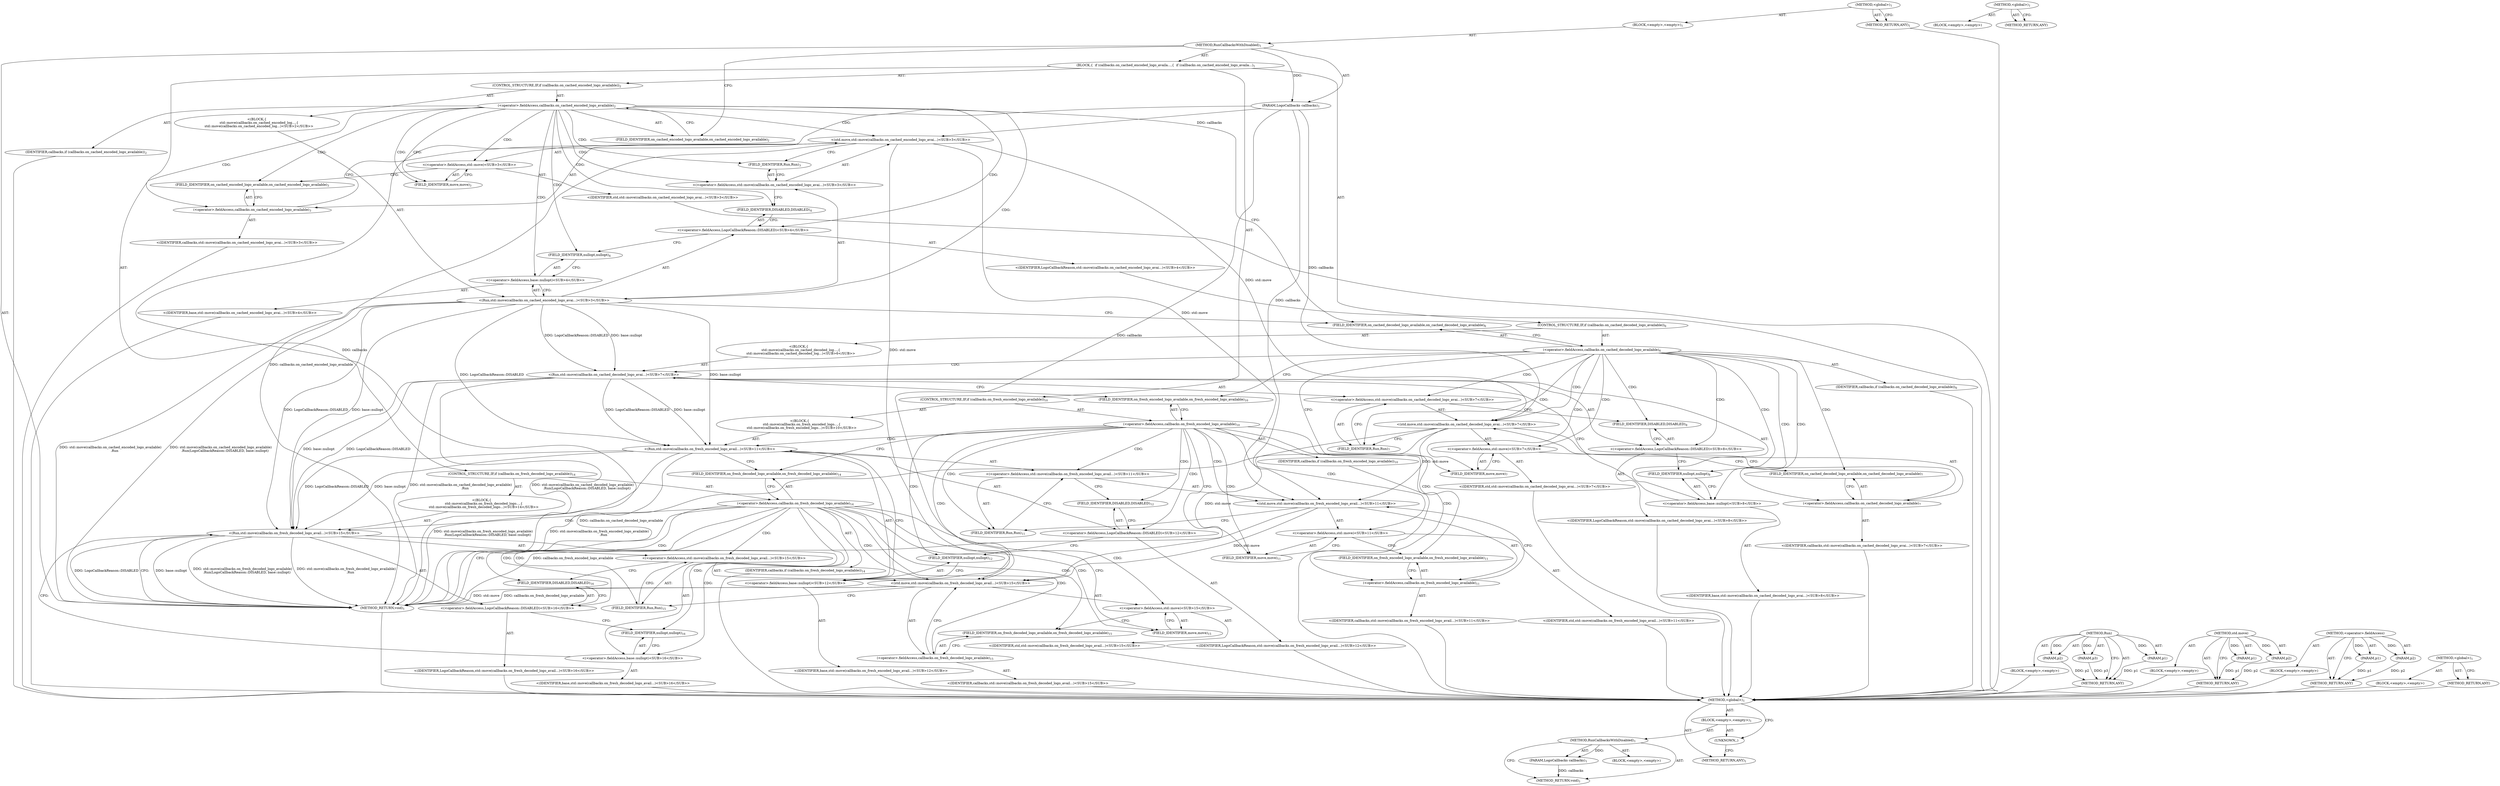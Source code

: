 digraph "&lt;global&gt;" {
vulnerable_6 [label=<(METHOD,&lt;global&gt;)<SUB>1</SUB>>];
vulnerable_7 [label=<(BLOCK,&lt;empty&gt;,&lt;empty&gt;)<SUB>1</SUB>>];
vulnerable_8 [label=<(METHOD,RunCallbacksWithDisabled)<SUB>1</SUB>>];
vulnerable_9 [label=<(PARAM,LogoCallbacks callbacks)<SUB>1</SUB>>];
vulnerable_10 [label=<(BLOCK,{
  if (callbacks.on_cached_encoded_logo_availa...,{
  if (callbacks.on_cached_encoded_logo_availa...)<SUB>1</SUB>>];
vulnerable_11 [label=<(CONTROL_STRUCTURE,IF,if (callbacks.on_cached_encoded_logo_available))<SUB>2</SUB>>];
vulnerable_12 [label=<(&lt;operator&gt;.fieldAccess,callbacks.on_cached_encoded_logo_available)<SUB>2</SUB>>];
vulnerable_13 [label=<(IDENTIFIER,callbacks,if (callbacks.on_cached_encoded_logo_available))<SUB>2</SUB>>];
vulnerable_14 [label=<(FIELD_IDENTIFIER,on_cached_encoded_logo_available,on_cached_encoded_logo_available)<SUB>2</SUB>>];
vulnerable_15 [label="<(BLOCK,{
    std::move(callbacks.on_cached_encoded_log...,{
    std::move(callbacks.on_cached_encoded_log...)<SUB>2</SUB>>"];
vulnerable_16 [label="<(Run,std::move(callbacks.on_cached_encoded_logo_avai...)<SUB>3</SUB>>"];
vulnerable_17 [label="<(&lt;operator&gt;.fieldAccess,std::move(callbacks.on_cached_encoded_logo_avai...)<SUB>3</SUB>>"];
vulnerable_18 [label="<(std.move,std::move(callbacks.on_cached_encoded_logo_avai...)<SUB>3</SUB>>"];
vulnerable_19 [label="<(&lt;operator&gt;.fieldAccess,std::move)<SUB>3</SUB>>"];
vulnerable_20 [label="<(IDENTIFIER,std,std::move(callbacks.on_cached_encoded_logo_avai...)<SUB>3</SUB>>"];
vulnerable_21 [label=<(FIELD_IDENTIFIER,move,move)<SUB>3</SUB>>];
vulnerable_22 [label=<(&lt;operator&gt;.fieldAccess,callbacks.on_cached_encoded_logo_available)<SUB>3</SUB>>];
vulnerable_23 [label="<(IDENTIFIER,callbacks,std::move(callbacks.on_cached_encoded_logo_avai...)<SUB>3</SUB>>"];
vulnerable_24 [label=<(FIELD_IDENTIFIER,on_cached_encoded_logo_available,on_cached_encoded_logo_available)<SUB>3</SUB>>];
vulnerable_25 [label=<(FIELD_IDENTIFIER,Run,Run)<SUB>3</SUB>>];
vulnerable_26 [label="<(&lt;operator&gt;.fieldAccess,LogoCallbackReason::DISABLED)<SUB>4</SUB>>"];
vulnerable_27 [label="<(IDENTIFIER,LogoCallbackReason,std::move(callbacks.on_cached_encoded_logo_avai...)<SUB>4</SUB>>"];
vulnerable_28 [label=<(FIELD_IDENTIFIER,DISABLED,DISABLED)<SUB>4</SUB>>];
vulnerable_29 [label="<(&lt;operator&gt;.fieldAccess,base::nullopt)<SUB>4</SUB>>"];
vulnerable_30 [label="<(IDENTIFIER,base,std::move(callbacks.on_cached_encoded_logo_avai...)<SUB>4</SUB>>"];
vulnerable_31 [label=<(FIELD_IDENTIFIER,nullopt,nullopt)<SUB>4</SUB>>];
vulnerable_32 [label=<(CONTROL_STRUCTURE,IF,if (callbacks.on_cached_decoded_logo_available))<SUB>6</SUB>>];
vulnerable_33 [label=<(&lt;operator&gt;.fieldAccess,callbacks.on_cached_decoded_logo_available)<SUB>6</SUB>>];
vulnerable_34 [label=<(IDENTIFIER,callbacks,if (callbacks.on_cached_decoded_logo_available))<SUB>6</SUB>>];
vulnerable_35 [label=<(FIELD_IDENTIFIER,on_cached_decoded_logo_available,on_cached_decoded_logo_available)<SUB>6</SUB>>];
vulnerable_36 [label="<(BLOCK,{
    std::move(callbacks.on_cached_decoded_log...,{
    std::move(callbacks.on_cached_decoded_log...)<SUB>6</SUB>>"];
vulnerable_37 [label="<(Run,std::move(callbacks.on_cached_decoded_logo_avai...)<SUB>7</SUB>>"];
vulnerable_38 [label="<(&lt;operator&gt;.fieldAccess,std::move(callbacks.on_cached_decoded_logo_avai...)<SUB>7</SUB>>"];
vulnerable_39 [label="<(std.move,std::move(callbacks.on_cached_decoded_logo_avai...)<SUB>7</SUB>>"];
vulnerable_40 [label="<(&lt;operator&gt;.fieldAccess,std::move)<SUB>7</SUB>>"];
vulnerable_41 [label="<(IDENTIFIER,std,std::move(callbacks.on_cached_decoded_logo_avai...)<SUB>7</SUB>>"];
vulnerable_42 [label=<(FIELD_IDENTIFIER,move,move)<SUB>7</SUB>>];
vulnerable_43 [label=<(&lt;operator&gt;.fieldAccess,callbacks.on_cached_decoded_logo_available)<SUB>7</SUB>>];
vulnerable_44 [label="<(IDENTIFIER,callbacks,std::move(callbacks.on_cached_decoded_logo_avai...)<SUB>7</SUB>>"];
vulnerable_45 [label=<(FIELD_IDENTIFIER,on_cached_decoded_logo_available,on_cached_decoded_logo_available)<SUB>7</SUB>>];
vulnerable_46 [label=<(FIELD_IDENTIFIER,Run,Run)<SUB>7</SUB>>];
vulnerable_47 [label="<(&lt;operator&gt;.fieldAccess,LogoCallbackReason::DISABLED)<SUB>8</SUB>>"];
vulnerable_48 [label="<(IDENTIFIER,LogoCallbackReason,std::move(callbacks.on_cached_decoded_logo_avai...)<SUB>8</SUB>>"];
vulnerable_49 [label=<(FIELD_IDENTIFIER,DISABLED,DISABLED)<SUB>8</SUB>>];
vulnerable_50 [label="<(&lt;operator&gt;.fieldAccess,base::nullopt)<SUB>8</SUB>>"];
vulnerable_51 [label="<(IDENTIFIER,base,std::move(callbacks.on_cached_decoded_logo_avai...)<SUB>8</SUB>>"];
vulnerable_52 [label=<(FIELD_IDENTIFIER,nullopt,nullopt)<SUB>8</SUB>>];
vulnerable_53 [label=<(CONTROL_STRUCTURE,IF,if (callbacks.on_fresh_encoded_logo_available))<SUB>10</SUB>>];
vulnerable_54 [label=<(&lt;operator&gt;.fieldAccess,callbacks.on_fresh_encoded_logo_available)<SUB>10</SUB>>];
vulnerable_55 [label=<(IDENTIFIER,callbacks,if (callbacks.on_fresh_encoded_logo_available))<SUB>10</SUB>>];
vulnerable_56 [label=<(FIELD_IDENTIFIER,on_fresh_encoded_logo_available,on_fresh_encoded_logo_available)<SUB>10</SUB>>];
vulnerable_57 [label="<(BLOCK,{
    std::move(callbacks.on_fresh_encoded_logo...,{
    std::move(callbacks.on_fresh_encoded_logo...)<SUB>10</SUB>>"];
vulnerable_58 [label="<(Run,std::move(callbacks.on_fresh_encoded_logo_avail...)<SUB>11</SUB>>"];
vulnerable_59 [label="<(&lt;operator&gt;.fieldAccess,std::move(callbacks.on_fresh_encoded_logo_avail...)<SUB>11</SUB>>"];
vulnerable_60 [label="<(std.move,std::move(callbacks.on_fresh_encoded_logo_avail...)<SUB>11</SUB>>"];
vulnerable_61 [label="<(&lt;operator&gt;.fieldAccess,std::move)<SUB>11</SUB>>"];
vulnerable_62 [label="<(IDENTIFIER,std,std::move(callbacks.on_fresh_encoded_logo_avail...)<SUB>11</SUB>>"];
vulnerable_63 [label=<(FIELD_IDENTIFIER,move,move)<SUB>11</SUB>>];
vulnerable_64 [label=<(&lt;operator&gt;.fieldAccess,callbacks.on_fresh_encoded_logo_available)<SUB>11</SUB>>];
vulnerable_65 [label="<(IDENTIFIER,callbacks,std::move(callbacks.on_fresh_encoded_logo_avail...)<SUB>11</SUB>>"];
vulnerable_66 [label=<(FIELD_IDENTIFIER,on_fresh_encoded_logo_available,on_fresh_encoded_logo_available)<SUB>11</SUB>>];
vulnerable_67 [label=<(FIELD_IDENTIFIER,Run,Run)<SUB>11</SUB>>];
vulnerable_68 [label="<(&lt;operator&gt;.fieldAccess,LogoCallbackReason::DISABLED)<SUB>12</SUB>>"];
vulnerable_69 [label="<(IDENTIFIER,LogoCallbackReason,std::move(callbacks.on_fresh_encoded_logo_avail...)<SUB>12</SUB>>"];
vulnerable_70 [label=<(FIELD_IDENTIFIER,DISABLED,DISABLED)<SUB>12</SUB>>];
vulnerable_71 [label="<(&lt;operator&gt;.fieldAccess,base::nullopt)<SUB>12</SUB>>"];
vulnerable_72 [label="<(IDENTIFIER,base,std::move(callbacks.on_fresh_encoded_logo_avail...)<SUB>12</SUB>>"];
vulnerable_73 [label=<(FIELD_IDENTIFIER,nullopt,nullopt)<SUB>12</SUB>>];
vulnerable_74 [label=<(CONTROL_STRUCTURE,IF,if (callbacks.on_fresh_decoded_logo_available))<SUB>14</SUB>>];
vulnerable_75 [label=<(&lt;operator&gt;.fieldAccess,callbacks.on_fresh_decoded_logo_available)<SUB>14</SUB>>];
vulnerable_76 [label=<(IDENTIFIER,callbacks,if (callbacks.on_fresh_decoded_logo_available))<SUB>14</SUB>>];
vulnerable_77 [label=<(FIELD_IDENTIFIER,on_fresh_decoded_logo_available,on_fresh_decoded_logo_available)<SUB>14</SUB>>];
vulnerable_78 [label="<(BLOCK,{
    std::move(callbacks.on_fresh_decoded_logo...,{
    std::move(callbacks.on_fresh_decoded_logo...)<SUB>14</SUB>>"];
vulnerable_79 [label="<(Run,std::move(callbacks.on_fresh_decoded_logo_avail...)<SUB>15</SUB>>"];
vulnerable_80 [label="<(&lt;operator&gt;.fieldAccess,std::move(callbacks.on_fresh_decoded_logo_avail...)<SUB>15</SUB>>"];
vulnerable_81 [label="<(std.move,std::move(callbacks.on_fresh_decoded_logo_avail...)<SUB>15</SUB>>"];
vulnerable_82 [label="<(&lt;operator&gt;.fieldAccess,std::move)<SUB>15</SUB>>"];
vulnerable_83 [label="<(IDENTIFIER,std,std::move(callbacks.on_fresh_decoded_logo_avail...)<SUB>15</SUB>>"];
vulnerable_84 [label=<(FIELD_IDENTIFIER,move,move)<SUB>15</SUB>>];
vulnerable_85 [label=<(&lt;operator&gt;.fieldAccess,callbacks.on_fresh_decoded_logo_available)<SUB>15</SUB>>];
vulnerable_86 [label="<(IDENTIFIER,callbacks,std::move(callbacks.on_fresh_decoded_logo_avail...)<SUB>15</SUB>>"];
vulnerable_87 [label=<(FIELD_IDENTIFIER,on_fresh_decoded_logo_available,on_fresh_decoded_logo_available)<SUB>15</SUB>>];
vulnerable_88 [label=<(FIELD_IDENTIFIER,Run,Run)<SUB>15</SUB>>];
vulnerable_89 [label="<(&lt;operator&gt;.fieldAccess,LogoCallbackReason::DISABLED)<SUB>16</SUB>>"];
vulnerable_90 [label="<(IDENTIFIER,LogoCallbackReason,std::move(callbacks.on_fresh_decoded_logo_avail...)<SUB>16</SUB>>"];
vulnerable_91 [label=<(FIELD_IDENTIFIER,DISABLED,DISABLED)<SUB>16</SUB>>];
vulnerable_92 [label="<(&lt;operator&gt;.fieldAccess,base::nullopt)<SUB>16</SUB>>"];
vulnerable_93 [label="<(IDENTIFIER,base,std::move(callbacks.on_fresh_decoded_logo_avail...)<SUB>16</SUB>>"];
vulnerable_94 [label=<(FIELD_IDENTIFIER,nullopt,nullopt)<SUB>16</SUB>>];
vulnerable_95 [label=<(METHOD_RETURN,void)<SUB>1</SUB>>];
vulnerable_97 [label=<(METHOD_RETURN,ANY)<SUB>1</SUB>>];
vulnerable_117 [label=<(METHOD,Run)>];
vulnerable_118 [label=<(PARAM,p1)>];
vulnerable_119 [label=<(PARAM,p2)>];
vulnerable_120 [label=<(PARAM,p3)>];
vulnerable_121 [label=<(BLOCK,&lt;empty&gt;,&lt;empty&gt;)>];
vulnerable_122 [label=<(METHOD_RETURN,ANY)>];
vulnerable_123 [label=<(METHOD,std.move)>];
vulnerable_124 [label=<(PARAM,p1)>];
vulnerable_125 [label=<(PARAM,p2)>];
vulnerable_126 [label=<(BLOCK,&lt;empty&gt;,&lt;empty&gt;)>];
vulnerable_127 [label=<(METHOD_RETURN,ANY)>];
vulnerable_112 [label=<(METHOD,&lt;operator&gt;.fieldAccess)>];
vulnerable_113 [label=<(PARAM,p1)>];
vulnerable_114 [label=<(PARAM,p2)>];
vulnerable_115 [label=<(BLOCK,&lt;empty&gt;,&lt;empty&gt;)>];
vulnerable_116 [label=<(METHOD_RETURN,ANY)>];
vulnerable_106 [label=<(METHOD,&lt;global&gt;)<SUB>1</SUB>>];
vulnerable_107 [label=<(BLOCK,&lt;empty&gt;,&lt;empty&gt;)>];
vulnerable_108 [label=<(METHOD_RETURN,ANY)>];
fixed_6 [label=<(METHOD,&lt;global&gt;)<SUB>1</SUB>>];
fixed_7 [label=<(BLOCK,&lt;empty&gt;,&lt;empty&gt;)<SUB>1</SUB>>];
fixed_8 [label=<(METHOD,RunCallbacksWithDisabled)<SUB>1</SUB>>];
fixed_9 [label=<(PARAM,LogoCallbacks callbacks)<SUB>1</SUB>>];
fixed_10 [label=<(BLOCK,&lt;empty&gt;,&lt;empty&gt;)>];
fixed_11 [label=<(METHOD_RETURN,void)<SUB>1</SUB>>];
fixed_13 [label=<(UNKNOWN,,)>];
fixed_14 [label=<(METHOD_RETURN,ANY)<SUB>1</SUB>>];
fixed_23 [label=<(METHOD,&lt;global&gt;)<SUB>1</SUB>>];
fixed_24 [label=<(BLOCK,&lt;empty&gt;,&lt;empty&gt;)>];
fixed_25 [label=<(METHOD_RETURN,ANY)>];
vulnerable_6 -> vulnerable_7  [key=0, label="AST: "];
vulnerable_6 -> vulnerable_97  [key=0, label="AST: "];
vulnerable_6 -> vulnerable_97  [key=1, label="CFG: "];
vulnerable_7 -> vulnerable_8  [key=0, label="AST: "];
vulnerable_8 -> vulnerable_9  [key=0, label="AST: "];
vulnerable_8 -> vulnerable_9  [key=1, label="DDG: "];
vulnerable_8 -> vulnerable_10  [key=0, label="AST: "];
vulnerable_8 -> vulnerable_95  [key=0, label="AST: "];
vulnerable_8 -> vulnerable_14  [key=0, label="CFG: "];
vulnerable_9 -> vulnerable_95  [key=0, label="DDG: callbacks"];
vulnerable_9 -> vulnerable_18  [key=0, label="DDG: callbacks"];
vulnerable_9 -> vulnerable_39  [key=0, label="DDG: callbacks"];
vulnerable_9 -> vulnerable_60  [key=0, label="DDG: callbacks"];
vulnerable_9 -> vulnerable_81  [key=0, label="DDG: callbacks"];
vulnerable_10 -> vulnerable_11  [key=0, label="AST: "];
vulnerable_10 -> vulnerable_32  [key=0, label="AST: "];
vulnerable_10 -> vulnerable_53  [key=0, label="AST: "];
vulnerable_10 -> vulnerable_74  [key=0, label="AST: "];
vulnerable_11 -> vulnerable_12  [key=0, label="AST: "];
vulnerable_11 -> vulnerable_15  [key=0, label="AST: "];
vulnerable_12 -> vulnerable_13  [key=0, label="AST: "];
vulnerable_12 -> vulnerable_14  [key=0, label="AST: "];
vulnerable_12 -> vulnerable_21  [key=0, label="CFG: "];
vulnerable_12 -> vulnerable_21  [key=1, label="CDG: "];
vulnerable_12 -> vulnerable_35  [key=0, label="CFG: "];
vulnerable_12 -> vulnerable_17  [key=0, label="CDG: "];
vulnerable_12 -> vulnerable_26  [key=0, label="CDG: "];
vulnerable_12 -> vulnerable_19  [key=0, label="CDG: "];
vulnerable_12 -> vulnerable_28  [key=0, label="CDG: "];
vulnerable_12 -> vulnerable_25  [key=0, label="CDG: "];
vulnerable_12 -> vulnerable_22  [key=0, label="CDG: "];
vulnerable_12 -> vulnerable_29  [key=0, label="CDG: "];
vulnerable_12 -> vulnerable_18  [key=0, label="CDG: "];
vulnerable_12 -> vulnerable_24  [key=0, label="CDG: "];
vulnerable_12 -> vulnerable_16  [key=0, label="CDG: "];
vulnerable_12 -> vulnerable_31  [key=0, label="CDG: "];
vulnerable_13 -> fixed_6  [key=0];
vulnerable_14 -> vulnerable_12  [key=0, label="CFG: "];
vulnerable_15 -> vulnerable_16  [key=0, label="AST: "];
vulnerable_16 -> vulnerable_17  [key=0, label="AST: "];
vulnerable_16 -> vulnerable_26  [key=0, label="AST: "];
vulnerable_16 -> vulnerable_29  [key=0, label="AST: "];
vulnerable_16 -> vulnerable_35  [key=0, label="CFG: "];
vulnerable_16 -> vulnerable_95  [key=0, label="DDG: std::move(callbacks.on_cached_encoded_logo_available)
        .Run"];
vulnerable_16 -> vulnerable_95  [key=1, label="DDG: std::move(callbacks.on_cached_encoded_logo_available)
        .Run(LogoCallbackReason::DISABLED, base::nullopt)"];
vulnerable_16 -> vulnerable_37  [key=0, label="DDG: LogoCallbackReason::DISABLED"];
vulnerable_16 -> vulnerable_37  [key=1, label="DDG: base::nullopt"];
vulnerable_16 -> vulnerable_58  [key=0, label="DDG: LogoCallbackReason::DISABLED"];
vulnerable_16 -> vulnerable_58  [key=1, label="DDG: base::nullopt"];
vulnerable_16 -> vulnerable_79  [key=0, label="DDG: LogoCallbackReason::DISABLED"];
vulnerable_16 -> vulnerable_79  [key=1, label="DDG: base::nullopt"];
vulnerable_17 -> vulnerable_18  [key=0, label="AST: "];
vulnerable_17 -> vulnerable_25  [key=0, label="AST: "];
vulnerable_17 -> vulnerable_28  [key=0, label="CFG: "];
vulnerable_18 -> vulnerable_19  [key=0, label="AST: "];
vulnerable_18 -> vulnerable_22  [key=0, label="AST: "];
vulnerable_18 -> vulnerable_25  [key=0, label="CFG: "];
vulnerable_18 -> vulnerable_95  [key=0, label="DDG: callbacks.on_cached_encoded_logo_available"];
vulnerable_18 -> vulnerable_39  [key=0, label="DDG: std::move"];
vulnerable_18 -> vulnerable_60  [key=0, label="DDG: std::move"];
vulnerable_18 -> vulnerable_81  [key=0, label="DDG: std::move"];
vulnerable_19 -> vulnerable_20  [key=0, label="AST: "];
vulnerable_19 -> vulnerable_21  [key=0, label="AST: "];
vulnerable_19 -> vulnerable_24  [key=0, label="CFG: "];
vulnerable_20 -> fixed_6  [key=0];
vulnerable_21 -> vulnerable_19  [key=0, label="CFG: "];
vulnerable_22 -> vulnerable_23  [key=0, label="AST: "];
vulnerable_22 -> vulnerable_24  [key=0, label="AST: "];
vulnerable_22 -> vulnerable_18  [key=0, label="CFG: "];
vulnerable_23 -> fixed_6  [key=0];
vulnerable_24 -> vulnerable_22  [key=0, label="CFG: "];
vulnerable_25 -> vulnerable_17  [key=0, label="CFG: "];
vulnerable_26 -> vulnerable_27  [key=0, label="AST: "];
vulnerable_26 -> vulnerable_28  [key=0, label="AST: "];
vulnerable_26 -> vulnerable_31  [key=0, label="CFG: "];
vulnerable_27 -> fixed_6  [key=0];
vulnerable_28 -> vulnerable_26  [key=0, label="CFG: "];
vulnerable_29 -> vulnerable_30  [key=0, label="AST: "];
vulnerable_29 -> vulnerable_31  [key=0, label="AST: "];
vulnerable_29 -> vulnerable_16  [key=0, label="CFG: "];
vulnerable_30 -> fixed_6  [key=0];
vulnerable_31 -> vulnerable_29  [key=0, label="CFG: "];
vulnerable_32 -> vulnerable_33  [key=0, label="AST: "];
vulnerable_32 -> vulnerable_36  [key=0, label="AST: "];
vulnerable_33 -> vulnerable_34  [key=0, label="AST: "];
vulnerable_33 -> vulnerable_35  [key=0, label="AST: "];
vulnerable_33 -> vulnerable_42  [key=0, label="CFG: "];
vulnerable_33 -> vulnerable_42  [key=1, label="CDG: "];
vulnerable_33 -> vulnerable_56  [key=0, label="CFG: "];
vulnerable_33 -> vulnerable_47  [key=0, label="CDG: "];
vulnerable_33 -> vulnerable_49  [key=0, label="CDG: "];
vulnerable_33 -> vulnerable_52  [key=0, label="CDG: "];
vulnerable_33 -> vulnerable_37  [key=0, label="CDG: "];
vulnerable_33 -> vulnerable_46  [key=0, label="CDG: "];
vulnerable_33 -> vulnerable_38  [key=0, label="CDG: "];
vulnerable_33 -> vulnerable_45  [key=0, label="CDG: "];
vulnerable_33 -> vulnerable_40  [key=0, label="CDG: "];
vulnerable_33 -> vulnerable_50  [key=0, label="CDG: "];
vulnerable_33 -> vulnerable_43  [key=0, label="CDG: "];
vulnerable_33 -> vulnerable_39  [key=0, label="CDG: "];
vulnerable_34 -> fixed_6  [key=0];
vulnerable_35 -> vulnerable_33  [key=0, label="CFG: "];
vulnerable_36 -> vulnerable_37  [key=0, label="AST: "];
vulnerable_37 -> vulnerable_38  [key=0, label="AST: "];
vulnerable_37 -> vulnerable_47  [key=0, label="AST: "];
vulnerable_37 -> vulnerable_50  [key=0, label="AST: "];
vulnerable_37 -> vulnerable_56  [key=0, label="CFG: "];
vulnerable_37 -> vulnerable_95  [key=0, label="DDG: std::move(callbacks.on_cached_decoded_logo_available)
        .Run"];
vulnerable_37 -> vulnerable_95  [key=1, label="DDG: std::move(callbacks.on_cached_decoded_logo_available)
        .Run(LogoCallbackReason::DISABLED, base::nullopt)"];
vulnerable_37 -> vulnerable_58  [key=0, label="DDG: LogoCallbackReason::DISABLED"];
vulnerable_37 -> vulnerable_58  [key=1, label="DDG: base::nullopt"];
vulnerable_37 -> vulnerable_79  [key=0, label="DDG: LogoCallbackReason::DISABLED"];
vulnerable_37 -> vulnerable_79  [key=1, label="DDG: base::nullopt"];
vulnerable_38 -> vulnerable_39  [key=0, label="AST: "];
vulnerable_38 -> vulnerable_46  [key=0, label="AST: "];
vulnerable_38 -> vulnerable_49  [key=0, label="CFG: "];
vulnerable_39 -> vulnerable_40  [key=0, label="AST: "];
vulnerable_39 -> vulnerable_43  [key=0, label="AST: "];
vulnerable_39 -> vulnerable_46  [key=0, label="CFG: "];
vulnerable_39 -> vulnerable_95  [key=0, label="DDG: callbacks.on_cached_decoded_logo_available"];
vulnerable_39 -> vulnerable_60  [key=0, label="DDG: std::move"];
vulnerable_39 -> vulnerable_81  [key=0, label="DDG: std::move"];
vulnerable_40 -> vulnerable_41  [key=0, label="AST: "];
vulnerable_40 -> vulnerable_42  [key=0, label="AST: "];
vulnerable_40 -> vulnerable_45  [key=0, label="CFG: "];
vulnerable_41 -> fixed_6  [key=0];
vulnerable_42 -> vulnerable_40  [key=0, label="CFG: "];
vulnerable_43 -> vulnerable_44  [key=0, label="AST: "];
vulnerable_43 -> vulnerable_45  [key=0, label="AST: "];
vulnerable_43 -> vulnerable_39  [key=0, label="CFG: "];
vulnerable_44 -> fixed_6  [key=0];
vulnerable_45 -> vulnerable_43  [key=0, label="CFG: "];
vulnerable_46 -> vulnerable_38  [key=0, label="CFG: "];
vulnerable_47 -> vulnerable_48  [key=0, label="AST: "];
vulnerable_47 -> vulnerable_49  [key=0, label="AST: "];
vulnerable_47 -> vulnerable_52  [key=0, label="CFG: "];
vulnerable_48 -> fixed_6  [key=0];
vulnerable_49 -> vulnerable_47  [key=0, label="CFG: "];
vulnerable_50 -> vulnerable_51  [key=0, label="AST: "];
vulnerable_50 -> vulnerable_52  [key=0, label="AST: "];
vulnerable_50 -> vulnerable_37  [key=0, label="CFG: "];
vulnerable_51 -> fixed_6  [key=0];
vulnerable_52 -> vulnerable_50  [key=0, label="CFG: "];
vulnerable_53 -> vulnerable_54  [key=0, label="AST: "];
vulnerable_53 -> vulnerable_57  [key=0, label="AST: "];
vulnerable_54 -> vulnerable_55  [key=0, label="AST: "];
vulnerable_54 -> vulnerable_56  [key=0, label="AST: "];
vulnerable_54 -> vulnerable_63  [key=0, label="CFG: "];
vulnerable_54 -> vulnerable_63  [key=1, label="CDG: "];
vulnerable_54 -> vulnerable_77  [key=0, label="CFG: "];
vulnerable_54 -> vulnerable_68  [key=0, label="CDG: "];
vulnerable_54 -> vulnerable_60  [key=0, label="CDG: "];
vulnerable_54 -> vulnerable_73  [key=0, label="CDG: "];
vulnerable_54 -> vulnerable_64  [key=0, label="CDG: "];
vulnerable_54 -> vulnerable_66  [key=0, label="CDG: "];
vulnerable_54 -> vulnerable_67  [key=0, label="CDG: "];
vulnerable_54 -> vulnerable_59  [key=0, label="CDG: "];
vulnerable_54 -> vulnerable_58  [key=0, label="CDG: "];
vulnerable_54 -> vulnerable_61  [key=0, label="CDG: "];
vulnerable_54 -> vulnerable_71  [key=0, label="CDG: "];
vulnerable_54 -> vulnerable_70  [key=0, label="CDG: "];
vulnerable_55 -> fixed_6  [key=0];
vulnerable_56 -> vulnerable_54  [key=0, label="CFG: "];
vulnerable_57 -> vulnerable_58  [key=0, label="AST: "];
vulnerable_58 -> vulnerable_59  [key=0, label="AST: "];
vulnerable_58 -> vulnerable_68  [key=0, label="AST: "];
vulnerable_58 -> vulnerable_71  [key=0, label="AST: "];
vulnerable_58 -> vulnerable_77  [key=0, label="CFG: "];
vulnerable_58 -> vulnerable_95  [key=0, label="DDG: std::move(callbacks.on_fresh_encoded_logo_available)
        .Run"];
vulnerable_58 -> vulnerable_95  [key=1, label="DDG: std::move(callbacks.on_fresh_encoded_logo_available)
        .Run(LogoCallbackReason::DISABLED, base::nullopt)"];
vulnerable_58 -> vulnerable_79  [key=0, label="DDG: LogoCallbackReason::DISABLED"];
vulnerable_58 -> vulnerable_79  [key=1, label="DDG: base::nullopt"];
vulnerable_59 -> vulnerable_60  [key=0, label="AST: "];
vulnerable_59 -> vulnerable_67  [key=0, label="AST: "];
vulnerable_59 -> vulnerable_70  [key=0, label="CFG: "];
vulnerable_60 -> vulnerable_61  [key=0, label="AST: "];
vulnerable_60 -> vulnerable_64  [key=0, label="AST: "];
vulnerable_60 -> vulnerable_67  [key=0, label="CFG: "];
vulnerable_60 -> vulnerable_95  [key=0, label="DDG: callbacks.on_fresh_encoded_logo_available"];
vulnerable_60 -> vulnerable_81  [key=0, label="DDG: std::move"];
vulnerable_61 -> vulnerable_62  [key=0, label="AST: "];
vulnerable_61 -> vulnerable_63  [key=0, label="AST: "];
vulnerable_61 -> vulnerable_66  [key=0, label="CFG: "];
vulnerable_62 -> fixed_6  [key=0];
vulnerable_63 -> vulnerable_61  [key=0, label="CFG: "];
vulnerable_64 -> vulnerable_65  [key=0, label="AST: "];
vulnerable_64 -> vulnerable_66  [key=0, label="AST: "];
vulnerable_64 -> vulnerable_60  [key=0, label="CFG: "];
vulnerable_65 -> fixed_6  [key=0];
vulnerable_66 -> vulnerable_64  [key=0, label="CFG: "];
vulnerable_67 -> vulnerable_59  [key=0, label="CFG: "];
vulnerable_68 -> vulnerable_69  [key=0, label="AST: "];
vulnerable_68 -> vulnerable_70  [key=0, label="AST: "];
vulnerable_68 -> vulnerable_73  [key=0, label="CFG: "];
vulnerable_69 -> fixed_6  [key=0];
vulnerable_70 -> vulnerable_68  [key=0, label="CFG: "];
vulnerable_71 -> vulnerable_72  [key=0, label="AST: "];
vulnerable_71 -> vulnerable_73  [key=0, label="AST: "];
vulnerable_71 -> vulnerable_58  [key=0, label="CFG: "];
vulnerable_72 -> fixed_6  [key=0];
vulnerable_73 -> vulnerable_71  [key=0, label="CFG: "];
vulnerable_74 -> vulnerable_75  [key=0, label="AST: "];
vulnerable_74 -> vulnerable_78  [key=0, label="AST: "];
vulnerable_75 -> vulnerable_76  [key=0, label="AST: "];
vulnerable_75 -> vulnerable_77  [key=0, label="AST: "];
vulnerable_75 -> vulnerable_95  [key=0, label="CFG: "];
vulnerable_75 -> vulnerable_84  [key=0, label="CFG: "];
vulnerable_75 -> vulnerable_84  [key=1, label="CDG: "];
vulnerable_75 -> vulnerable_94  [key=0, label="CDG: "];
vulnerable_75 -> vulnerable_89  [key=0, label="CDG: "];
vulnerable_75 -> vulnerable_81  [key=0, label="CDG: "];
vulnerable_75 -> vulnerable_85  [key=0, label="CDG: "];
vulnerable_75 -> vulnerable_92  [key=0, label="CDG: "];
vulnerable_75 -> vulnerable_87  [key=0, label="CDG: "];
vulnerable_75 -> vulnerable_91  [key=0, label="CDG: "];
vulnerable_75 -> vulnerable_82  [key=0, label="CDG: "];
vulnerable_75 -> vulnerable_79  [key=0, label="CDG: "];
vulnerable_75 -> vulnerable_80  [key=0, label="CDG: "];
vulnerable_75 -> vulnerable_88  [key=0, label="CDG: "];
vulnerable_76 -> fixed_6  [key=0];
vulnerable_77 -> vulnerable_75  [key=0, label="CFG: "];
vulnerable_78 -> vulnerable_79  [key=0, label="AST: "];
vulnerable_79 -> vulnerable_80  [key=0, label="AST: "];
vulnerable_79 -> vulnerable_89  [key=0, label="AST: "];
vulnerable_79 -> vulnerable_92  [key=0, label="AST: "];
vulnerable_79 -> vulnerable_95  [key=0, label="CFG: "];
vulnerable_79 -> vulnerable_95  [key=1, label="DDG: std::move(callbacks.on_fresh_decoded_logo_available)
        .Run"];
vulnerable_79 -> vulnerable_95  [key=2, label="DDG: LogoCallbackReason::DISABLED"];
vulnerable_79 -> vulnerable_95  [key=3, label="DDG: base::nullopt"];
vulnerable_79 -> vulnerable_95  [key=4, label="DDG: std::move(callbacks.on_fresh_decoded_logo_available)
        .Run(LogoCallbackReason::DISABLED, base::nullopt)"];
vulnerable_80 -> vulnerable_81  [key=0, label="AST: "];
vulnerable_80 -> vulnerable_88  [key=0, label="AST: "];
vulnerable_80 -> vulnerable_91  [key=0, label="CFG: "];
vulnerable_81 -> vulnerable_82  [key=0, label="AST: "];
vulnerable_81 -> vulnerable_85  [key=0, label="AST: "];
vulnerable_81 -> vulnerable_88  [key=0, label="CFG: "];
vulnerable_81 -> vulnerable_95  [key=0, label="DDG: std::move"];
vulnerable_81 -> vulnerable_95  [key=1, label="DDG: callbacks.on_fresh_decoded_logo_available"];
vulnerable_82 -> vulnerable_83  [key=0, label="AST: "];
vulnerable_82 -> vulnerable_84  [key=0, label="AST: "];
vulnerable_82 -> vulnerable_87  [key=0, label="CFG: "];
vulnerable_83 -> fixed_6  [key=0];
vulnerable_84 -> vulnerable_82  [key=0, label="CFG: "];
vulnerable_85 -> vulnerable_86  [key=0, label="AST: "];
vulnerable_85 -> vulnerable_87  [key=0, label="AST: "];
vulnerable_85 -> vulnerable_81  [key=0, label="CFG: "];
vulnerable_86 -> fixed_6  [key=0];
vulnerable_87 -> vulnerable_85  [key=0, label="CFG: "];
vulnerable_88 -> vulnerable_80  [key=0, label="CFG: "];
vulnerable_89 -> vulnerable_90  [key=0, label="AST: "];
vulnerable_89 -> vulnerable_91  [key=0, label="AST: "];
vulnerable_89 -> vulnerable_94  [key=0, label="CFG: "];
vulnerable_90 -> fixed_6  [key=0];
vulnerable_91 -> vulnerable_89  [key=0, label="CFG: "];
vulnerable_92 -> vulnerable_93  [key=0, label="AST: "];
vulnerable_92 -> vulnerable_94  [key=0, label="AST: "];
vulnerable_92 -> vulnerable_79  [key=0, label="CFG: "];
vulnerable_93 -> fixed_6  [key=0];
vulnerable_94 -> vulnerable_92  [key=0, label="CFG: "];
vulnerable_95 -> fixed_6  [key=0];
vulnerable_97 -> fixed_6  [key=0];
vulnerable_117 -> vulnerable_118  [key=0, label="AST: "];
vulnerable_117 -> vulnerable_118  [key=1, label="DDG: "];
vulnerable_117 -> vulnerable_121  [key=0, label="AST: "];
vulnerable_117 -> vulnerable_119  [key=0, label="AST: "];
vulnerable_117 -> vulnerable_119  [key=1, label="DDG: "];
vulnerable_117 -> vulnerable_122  [key=0, label="AST: "];
vulnerable_117 -> vulnerable_122  [key=1, label="CFG: "];
vulnerable_117 -> vulnerable_120  [key=0, label="AST: "];
vulnerable_117 -> vulnerable_120  [key=1, label="DDG: "];
vulnerable_118 -> vulnerable_122  [key=0, label="DDG: p1"];
vulnerable_119 -> vulnerable_122  [key=0, label="DDG: p2"];
vulnerable_120 -> vulnerable_122  [key=0, label="DDG: p3"];
vulnerable_121 -> fixed_6  [key=0];
vulnerable_122 -> fixed_6  [key=0];
vulnerable_123 -> vulnerable_124  [key=0, label="AST: "];
vulnerable_123 -> vulnerable_124  [key=1, label="DDG: "];
vulnerable_123 -> vulnerable_126  [key=0, label="AST: "];
vulnerable_123 -> vulnerable_125  [key=0, label="AST: "];
vulnerable_123 -> vulnerable_125  [key=1, label="DDG: "];
vulnerable_123 -> vulnerable_127  [key=0, label="AST: "];
vulnerable_123 -> vulnerable_127  [key=1, label="CFG: "];
vulnerable_124 -> vulnerable_127  [key=0, label="DDG: p1"];
vulnerable_125 -> vulnerable_127  [key=0, label="DDG: p2"];
vulnerable_126 -> fixed_6  [key=0];
vulnerable_127 -> fixed_6  [key=0];
vulnerable_112 -> vulnerable_113  [key=0, label="AST: "];
vulnerable_112 -> vulnerable_113  [key=1, label="DDG: "];
vulnerable_112 -> vulnerable_115  [key=0, label="AST: "];
vulnerable_112 -> vulnerable_114  [key=0, label="AST: "];
vulnerable_112 -> vulnerable_114  [key=1, label="DDG: "];
vulnerable_112 -> vulnerable_116  [key=0, label="AST: "];
vulnerable_112 -> vulnerable_116  [key=1, label="CFG: "];
vulnerable_113 -> vulnerable_116  [key=0, label="DDG: p1"];
vulnerable_114 -> vulnerable_116  [key=0, label="DDG: p2"];
vulnerable_115 -> fixed_6  [key=0];
vulnerable_116 -> fixed_6  [key=0];
vulnerable_106 -> vulnerable_107  [key=0, label="AST: "];
vulnerable_106 -> vulnerable_108  [key=0, label="AST: "];
vulnerable_106 -> vulnerable_108  [key=1, label="CFG: "];
vulnerable_107 -> fixed_6  [key=0];
vulnerable_108 -> fixed_6  [key=0];
fixed_6 -> fixed_7  [key=0, label="AST: "];
fixed_6 -> fixed_14  [key=0, label="AST: "];
fixed_6 -> fixed_13  [key=0, label="CFG: "];
fixed_7 -> fixed_8  [key=0, label="AST: "];
fixed_7 -> fixed_13  [key=0, label="AST: "];
fixed_8 -> fixed_9  [key=0, label="AST: "];
fixed_8 -> fixed_9  [key=1, label="DDG: "];
fixed_8 -> fixed_10  [key=0, label="AST: "];
fixed_8 -> fixed_11  [key=0, label="AST: "];
fixed_8 -> fixed_11  [key=1, label="CFG: "];
fixed_9 -> fixed_11  [key=0, label="DDG: callbacks"];
fixed_13 -> fixed_14  [key=0, label="CFG: "];
fixed_23 -> fixed_24  [key=0, label="AST: "];
fixed_23 -> fixed_25  [key=0, label="AST: "];
fixed_23 -> fixed_25  [key=1, label="CFG: "];
}
